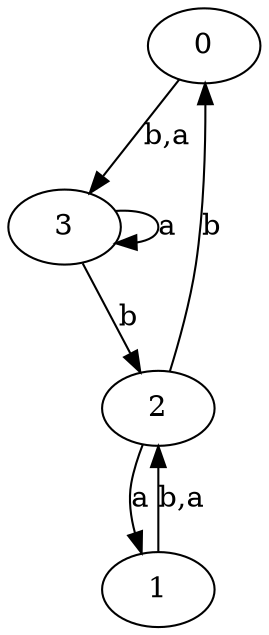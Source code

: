 digraph {
 ranksep=0.5;
 d2tdocpreamble = "\usetikzlibrary{automata}";
 d2tfigpreamble = "\tikzstyle{every state}= [ draw=blue!50,very thick,fill=blue!20]  \tikzstyle{auto}= [fill=white]";
 node [style="state"];
 edge [lblstyle="auto",topath="bend right", len=4  ]
  "0" [label="0",style = "state, initial, accepting"];
  "1" [label="1",];
  "2" [label="2",];
  "3" [label="3",];
  "0" -> "3" [label="b,a"];
  "1" -> "2" [label="b,a"];
  "2" -> "0" [label="b"];
  "2" -> "1" [label="a"];
  "3" -> "2" [label="b"];
  "3" -> "3" [label="a",topath="loop above"];
}